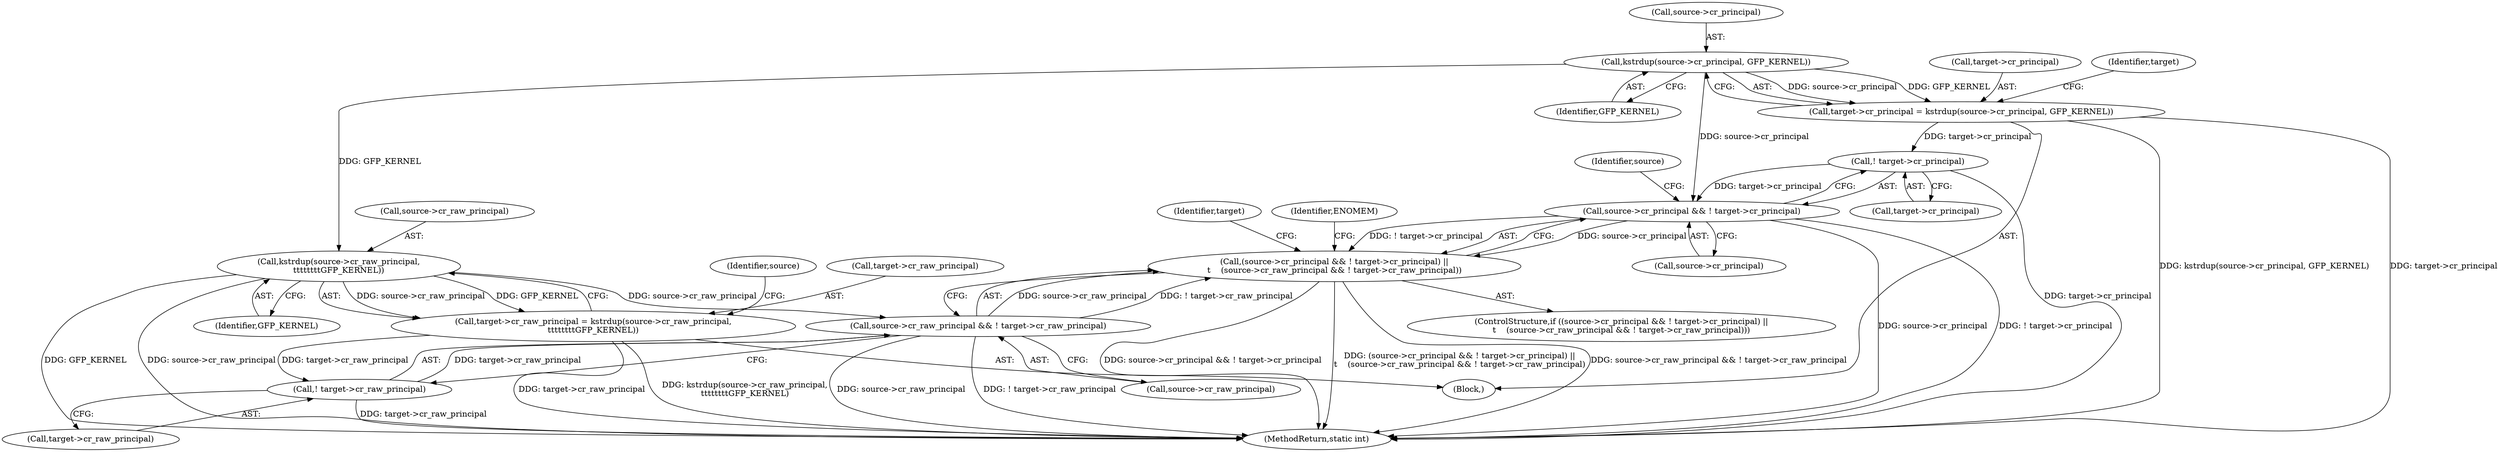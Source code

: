digraph "0_linux_c70422f760c120480fee4de6c38804c72aa26bc1_10@API" {
"1000108" [label="(Call,kstrdup(source->cr_principal, GFP_KERNEL))"];
"1000104" [label="(Call,target->cr_principal = kstrdup(source->cr_principal, GFP_KERNEL))"];
"1000128" [label="(Call,! target->cr_principal)"];
"1000124" [label="(Call,source->cr_principal && ! target->cr_principal)"];
"1000123" [label="(Call,(source->cr_principal && ! target->cr_principal) ||\n\t    (source->cr_raw_principal && ! target->cr_raw_principal))"];
"1000117" [label="(Call,kstrdup(source->cr_raw_principal,\n\t\t\t\t\t\t\t\tGFP_KERNEL))"];
"1000113" [label="(Call,target->cr_raw_principal = kstrdup(source->cr_raw_principal,\n\t\t\t\t\t\t\t\tGFP_KERNEL))"];
"1000136" [label="(Call,! target->cr_raw_principal)"];
"1000132" [label="(Call,source->cr_raw_principal && ! target->cr_raw_principal)"];
"1000128" [label="(Call,! target->cr_principal)"];
"1000142" [label="(Identifier,ENOMEM)"];
"1000112" [label="(Identifier,GFP_KERNEL)"];
"1000117" [label="(Call,kstrdup(source->cr_raw_principal,\n\t\t\t\t\t\t\t\tGFP_KERNEL))"];
"1000109" [label="(Call,source->cr_principal)"];
"1000122" [label="(ControlStructure,if ((source->cr_principal && ! target->cr_principal) ||\n\t    (source->cr_raw_principal && ! target->cr_raw_principal)))"];
"1000113" [label="(Call,target->cr_raw_principal = kstrdup(source->cr_raw_principal,\n\t\t\t\t\t\t\t\tGFP_KERNEL))"];
"1000108" [label="(Call,kstrdup(source->cr_principal, GFP_KERNEL))"];
"1000192" [label="(MethodReturn,static int)"];
"1000145" [label="(Identifier,target)"];
"1000125" [label="(Call,source->cr_principal)"];
"1000104" [label="(Call,target->cr_principal = kstrdup(source->cr_principal, GFP_KERNEL))"];
"1000137" [label="(Call,target->cr_raw_principal)"];
"1000132" [label="(Call,source->cr_raw_principal && ! target->cr_raw_principal)"];
"1000118" [label="(Call,source->cr_raw_principal)"];
"1000115" [label="(Identifier,target)"];
"1000121" [label="(Identifier,GFP_KERNEL)"];
"1000114" [label="(Call,target->cr_raw_principal)"];
"1000105" [label="(Call,target->cr_principal)"];
"1000123" [label="(Call,(source->cr_principal && ! target->cr_principal) ||\n\t    (source->cr_raw_principal && ! target->cr_raw_principal))"];
"1000133" [label="(Call,source->cr_raw_principal)"];
"1000103" [label="(Block,)"];
"1000136" [label="(Call,! target->cr_raw_principal)"];
"1000124" [label="(Call,source->cr_principal && ! target->cr_principal)"];
"1000129" [label="(Call,target->cr_principal)"];
"1000126" [label="(Identifier,source)"];
"1000134" [label="(Identifier,source)"];
"1000108" -> "1000104"  [label="AST: "];
"1000108" -> "1000112"  [label="CFG: "];
"1000109" -> "1000108"  [label="AST: "];
"1000112" -> "1000108"  [label="AST: "];
"1000104" -> "1000108"  [label="CFG: "];
"1000108" -> "1000104"  [label="DDG: source->cr_principal"];
"1000108" -> "1000104"  [label="DDG: GFP_KERNEL"];
"1000108" -> "1000117"  [label="DDG: GFP_KERNEL"];
"1000108" -> "1000124"  [label="DDG: source->cr_principal"];
"1000104" -> "1000103"  [label="AST: "];
"1000105" -> "1000104"  [label="AST: "];
"1000115" -> "1000104"  [label="CFG: "];
"1000104" -> "1000192"  [label="DDG: kstrdup(source->cr_principal, GFP_KERNEL)"];
"1000104" -> "1000192"  [label="DDG: target->cr_principal"];
"1000104" -> "1000128"  [label="DDG: target->cr_principal"];
"1000128" -> "1000124"  [label="AST: "];
"1000128" -> "1000129"  [label="CFG: "];
"1000129" -> "1000128"  [label="AST: "];
"1000124" -> "1000128"  [label="CFG: "];
"1000128" -> "1000192"  [label="DDG: target->cr_principal"];
"1000128" -> "1000124"  [label="DDG: target->cr_principal"];
"1000124" -> "1000123"  [label="AST: "];
"1000124" -> "1000125"  [label="CFG: "];
"1000125" -> "1000124"  [label="AST: "];
"1000134" -> "1000124"  [label="CFG: "];
"1000123" -> "1000124"  [label="CFG: "];
"1000124" -> "1000192"  [label="DDG: source->cr_principal"];
"1000124" -> "1000192"  [label="DDG: ! target->cr_principal"];
"1000124" -> "1000123"  [label="DDG: source->cr_principal"];
"1000124" -> "1000123"  [label="DDG: ! target->cr_principal"];
"1000123" -> "1000122"  [label="AST: "];
"1000123" -> "1000132"  [label="CFG: "];
"1000132" -> "1000123"  [label="AST: "];
"1000142" -> "1000123"  [label="CFG: "];
"1000145" -> "1000123"  [label="CFG: "];
"1000123" -> "1000192"  [label="DDG: source->cr_principal && ! target->cr_principal"];
"1000123" -> "1000192"  [label="DDG: (source->cr_principal && ! target->cr_principal) ||\n\t    (source->cr_raw_principal && ! target->cr_raw_principal)"];
"1000123" -> "1000192"  [label="DDG: source->cr_raw_principal && ! target->cr_raw_principal"];
"1000132" -> "1000123"  [label="DDG: source->cr_raw_principal"];
"1000132" -> "1000123"  [label="DDG: ! target->cr_raw_principal"];
"1000117" -> "1000113"  [label="AST: "];
"1000117" -> "1000121"  [label="CFG: "];
"1000118" -> "1000117"  [label="AST: "];
"1000121" -> "1000117"  [label="AST: "];
"1000113" -> "1000117"  [label="CFG: "];
"1000117" -> "1000192"  [label="DDG: GFP_KERNEL"];
"1000117" -> "1000192"  [label="DDG: source->cr_raw_principal"];
"1000117" -> "1000113"  [label="DDG: source->cr_raw_principal"];
"1000117" -> "1000113"  [label="DDG: GFP_KERNEL"];
"1000117" -> "1000132"  [label="DDG: source->cr_raw_principal"];
"1000113" -> "1000103"  [label="AST: "];
"1000114" -> "1000113"  [label="AST: "];
"1000126" -> "1000113"  [label="CFG: "];
"1000113" -> "1000192"  [label="DDG: kstrdup(source->cr_raw_principal,\n\t\t\t\t\t\t\t\tGFP_KERNEL)"];
"1000113" -> "1000192"  [label="DDG: target->cr_raw_principal"];
"1000113" -> "1000136"  [label="DDG: target->cr_raw_principal"];
"1000136" -> "1000132"  [label="AST: "];
"1000136" -> "1000137"  [label="CFG: "];
"1000137" -> "1000136"  [label="AST: "];
"1000132" -> "1000136"  [label="CFG: "];
"1000136" -> "1000192"  [label="DDG: target->cr_raw_principal"];
"1000136" -> "1000132"  [label="DDG: target->cr_raw_principal"];
"1000132" -> "1000133"  [label="CFG: "];
"1000133" -> "1000132"  [label="AST: "];
"1000132" -> "1000192"  [label="DDG: source->cr_raw_principal"];
"1000132" -> "1000192"  [label="DDG: ! target->cr_raw_principal"];
}
